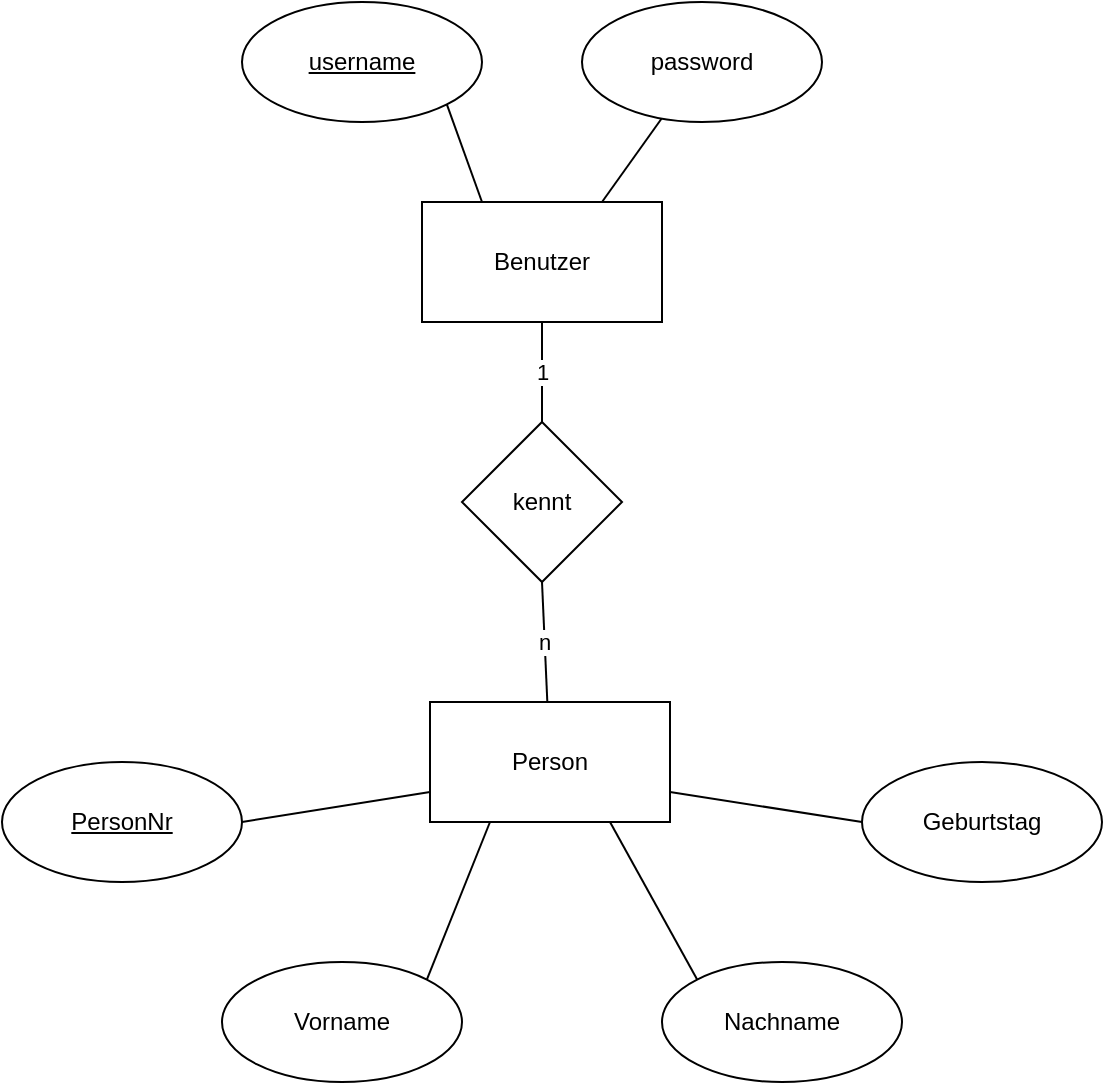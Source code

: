 <mxfile version="14.6.11" type="device"><diagram id="10I20bBFGux7kq9Hpu0L" name="Page-1"><mxGraphModel dx="1185" dy="635" grid="1" gridSize="10" guides="1" tooltips="1" connect="1" arrows="1" fold="1" page="1" pageScale="1" pageWidth="827" pageHeight="1169" math="0" shadow="0"><root><mxCell id="0"/><mxCell id="1" parent="0"/><mxCell id="U68FeZbswvIsa6JCWkgO-1" value="Benutzer" style="rounded=0;whiteSpace=wrap;html=1;" vertex="1" parent="1"><mxGeometry x="350" y="160" width="120" height="60" as="geometry"/></mxCell><mxCell id="U68FeZbswvIsa6JCWkgO-2" value="&lt;u&gt;username&lt;/u&gt;" style="ellipse;whiteSpace=wrap;html=1;" vertex="1" parent="1"><mxGeometry x="260" y="60" width="120" height="60" as="geometry"/></mxCell><mxCell id="U68FeZbswvIsa6JCWkgO-5" value="password" style="ellipse;whiteSpace=wrap;html=1;" vertex="1" parent="1"><mxGeometry x="430" y="60" width="120" height="60" as="geometry"/></mxCell><mxCell id="U68FeZbswvIsa6JCWkgO-6" value="" style="endArrow=none;html=1;entryX=1;entryY=1;entryDx=0;entryDy=0;exitX=0.25;exitY=0;exitDx=0;exitDy=0;" edge="1" parent="1" source="U68FeZbswvIsa6JCWkgO-1" target="U68FeZbswvIsa6JCWkgO-2"><mxGeometry width="50" height="50" relative="1" as="geometry"><mxPoint x="410" y="210" as="sourcePoint"/><mxPoint x="460" y="160" as="targetPoint"/></mxGeometry></mxCell><mxCell id="U68FeZbswvIsa6JCWkgO-7" value="" style="endArrow=none;html=1;exitX=0.75;exitY=0;exitDx=0;exitDy=0;" edge="1" parent="1" source="U68FeZbswvIsa6JCWkgO-1" target="U68FeZbswvIsa6JCWkgO-5"><mxGeometry width="50" height="50" relative="1" as="geometry"><mxPoint x="390" y="170" as="sourcePoint"/><mxPoint x="362.426" y="121.213" as="targetPoint"/></mxGeometry></mxCell><mxCell id="U68FeZbswvIsa6JCWkgO-8" value="kennt" style="rhombus;whiteSpace=wrap;html=1;" vertex="1" parent="1"><mxGeometry x="370" y="270" width="80" height="80" as="geometry"/></mxCell><mxCell id="U68FeZbswvIsa6JCWkgO-9" value="Person" style="rounded=0;whiteSpace=wrap;html=1;" vertex="1" parent="1"><mxGeometry x="354" y="410" width="120" height="60" as="geometry"/></mxCell><mxCell id="U68FeZbswvIsa6JCWkgO-10" value="&lt;span&gt;Vorname&lt;/span&gt;" style="ellipse;whiteSpace=wrap;html=1;fontStyle=0" vertex="1" parent="1"><mxGeometry x="250" y="540" width="120" height="60" as="geometry"/></mxCell><mxCell id="U68FeZbswvIsa6JCWkgO-11" value="&lt;span&gt;Nachname&lt;/span&gt;" style="ellipse;whiteSpace=wrap;html=1;fontStyle=0" vertex="1" parent="1"><mxGeometry x="470" y="540" width="120" height="60" as="geometry"/></mxCell><mxCell id="U68FeZbswvIsa6JCWkgO-12" value="&lt;span&gt;Geburtstag&lt;/span&gt;" style="ellipse;whiteSpace=wrap;html=1;fontStyle=0" vertex="1" parent="1"><mxGeometry x="570" y="440" width="120" height="60" as="geometry"/></mxCell><mxCell id="U68FeZbswvIsa6JCWkgO-14" value="&lt;span&gt;PersonNr&lt;/span&gt;" style="ellipse;whiteSpace=wrap;html=1;fontStyle=4" vertex="1" parent="1"><mxGeometry x="140" y="440" width="120" height="60" as="geometry"/></mxCell><mxCell id="U68FeZbswvIsa6JCWkgO-15" value="" style="endArrow=none;html=1;entryX=1;entryY=0.5;entryDx=0;entryDy=0;exitX=0;exitY=0.75;exitDx=0;exitDy=0;" edge="1" parent="1" source="U68FeZbswvIsa6JCWkgO-9" target="U68FeZbswvIsa6JCWkgO-14"><mxGeometry width="50" height="50" relative="1" as="geometry"><mxPoint x="450" y="410" as="sourcePoint"/><mxPoint x="500" y="360" as="targetPoint"/></mxGeometry></mxCell><mxCell id="U68FeZbswvIsa6JCWkgO-16" value="" style="endArrow=none;html=1;entryX=1;entryY=0.75;entryDx=0;entryDy=0;exitX=0;exitY=0.5;exitDx=0;exitDy=0;" edge="1" parent="1" source="U68FeZbswvIsa6JCWkgO-12" target="U68FeZbswvIsa6JCWkgO-9"><mxGeometry width="50" height="50" relative="1" as="geometry"><mxPoint x="364" y="465.0" as="sourcePoint"/><mxPoint x="270" y="480.0" as="targetPoint"/></mxGeometry></mxCell><mxCell id="U68FeZbswvIsa6JCWkgO-17" value="" style="endArrow=none;html=1;entryX=0.75;entryY=1;entryDx=0;entryDy=0;exitX=0;exitY=0;exitDx=0;exitDy=0;" edge="1" parent="1" source="U68FeZbswvIsa6JCWkgO-11" target="U68FeZbswvIsa6JCWkgO-9"><mxGeometry width="50" height="50" relative="1" as="geometry"><mxPoint x="580.0" y="480.0" as="sourcePoint"/><mxPoint x="484" y="465.0" as="targetPoint"/></mxGeometry></mxCell><mxCell id="U68FeZbswvIsa6JCWkgO-18" value="" style="endArrow=none;html=1;entryX=0.25;entryY=1;entryDx=0;entryDy=0;exitX=1;exitY=0;exitDx=0;exitDy=0;" edge="1" parent="1" source="U68FeZbswvIsa6JCWkgO-10" target="U68FeZbswvIsa6JCWkgO-9"><mxGeometry width="50" height="50" relative="1" as="geometry"><mxPoint x="497.329" y="558.91" as="sourcePoint"/><mxPoint x="454" y="480.0" as="targetPoint"/></mxGeometry></mxCell><mxCell id="U68FeZbswvIsa6JCWkgO-19" value="n" style="endArrow=none;html=1;entryX=0.5;entryY=1;entryDx=0;entryDy=0;" edge="1" parent="1" source="U68FeZbswvIsa6JCWkgO-9" target="U68FeZbswvIsa6JCWkgO-8"><mxGeometry width="50" height="50" relative="1" as="geometry"><mxPoint x="450" y="410" as="sourcePoint"/><mxPoint x="500" y="360" as="targetPoint"/></mxGeometry></mxCell><mxCell id="U68FeZbswvIsa6JCWkgO-20" value="1" style="endArrow=none;html=1;entryX=0.5;entryY=1;entryDx=0;entryDy=0;exitX=0.5;exitY=0;exitDx=0;exitDy=0;" edge="1" parent="1" source="U68FeZbswvIsa6JCWkgO-8" target="U68FeZbswvIsa6JCWkgO-1"><mxGeometry width="50" height="50" relative="1" as="geometry"><mxPoint x="422.667" y="420.0" as="sourcePoint"/><mxPoint x="420" y="360.0" as="targetPoint"/></mxGeometry></mxCell></root></mxGraphModel></diagram></mxfile>